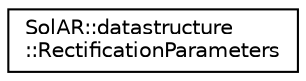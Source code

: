 digraph "Graphical Class Hierarchy"
{
 // LATEX_PDF_SIZE
  edge [fontname="Helvetica",fontsize="10",labelfontname="Helvetica",labelfontsize="10"];
  node [fontname="Helvetica",fontsize="10",shape=record];
  rankdir="LR";
  Node0 [label="SolAR::datastructure\l::RectificationParameters",height=0.2,width=0.4,color="black", fillcolor="white", style="filled",URL="$struct_sol_a_r_1_1datastructure_1_1_rectification_parameters.html",tooltip=" "];
}
